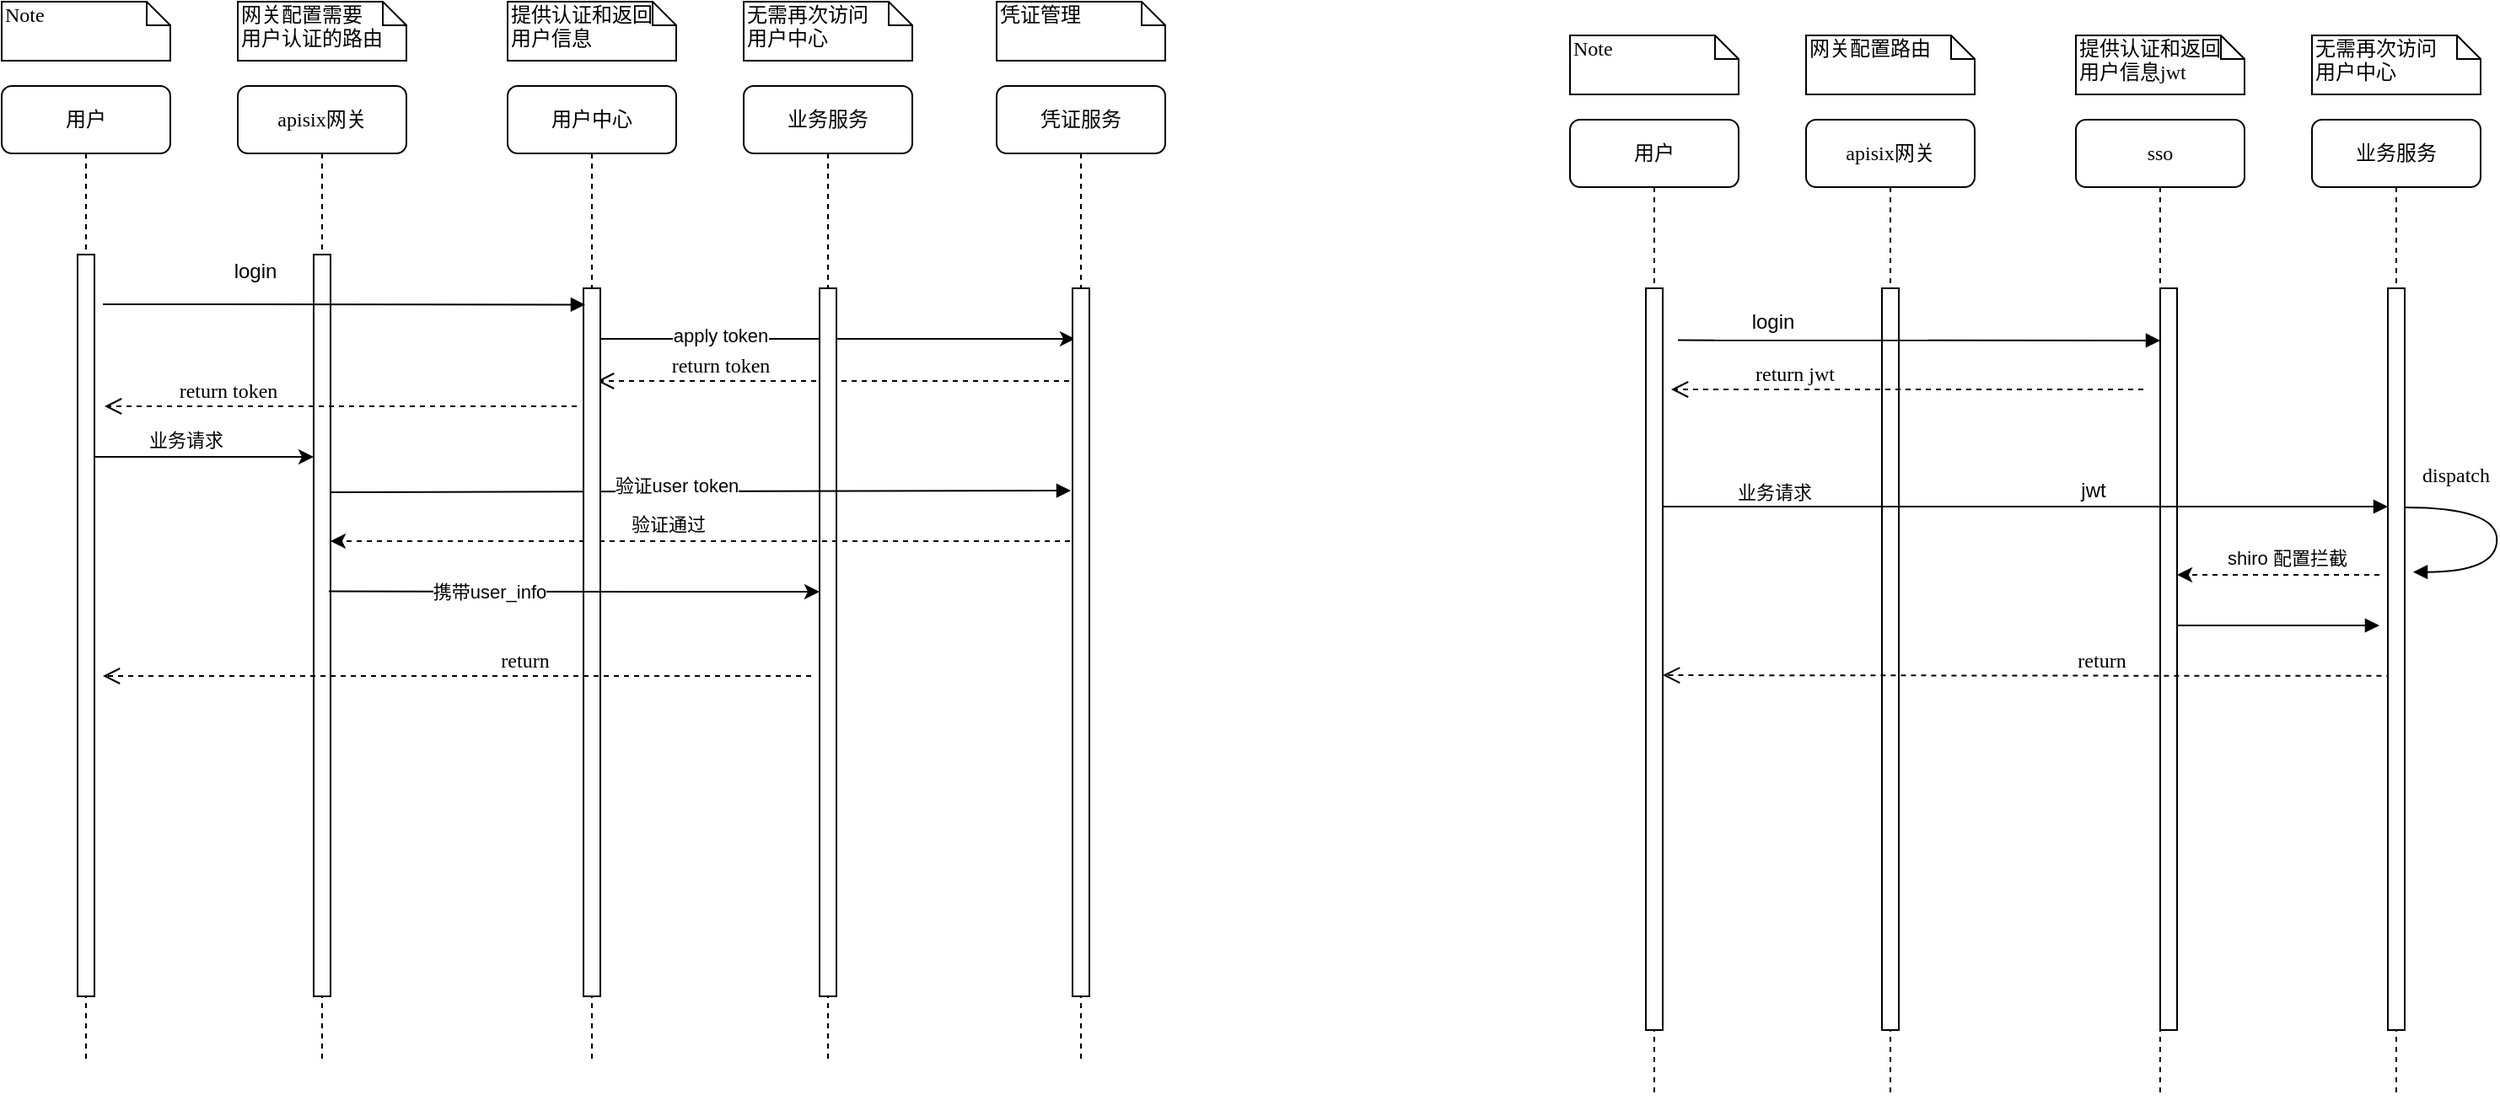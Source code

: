 <mxfile version="17.2.1" type="github">
  <diagram name="Page-1" id="13e1069c-82ec-6db2-03f1-153e76fe0fe0">
    <mxGraphModel dx="2254" dy="779" grid="1" gridSize="10" guides="1" tooltips="1" connect="1" arrows="1" fold="1" page="1" pageScale="1" pageWidth="1100" pageHeight="850" background="none" math="0" shadow="0">
      <root>
        <mxCell id="0" />
        <mxCell id="1" parent="0" />
        <mxCell id="7baba1c4bc27f4b0-4" value="业务服务" style="shape=umlLifeline;perimeter=lifelinePerimeter;whiteSpace=wrap;html=1;container=1;collapsible=0;recursiveResize=0;outlineConnect=0;rounded=1;shadow=0;comic=0;labelBackgroundColor=none;strokeWidth=1;fontFamily=Verdana;fontSize=12;align=center;" parent="1" vertex="1">
          <mxGeometry x="540" y="80" width="100" height="580" as="geometry" />
        </mxCell>
        <mxCell id="xFgPqB6fliDxRzHSpgU5-16" value="" style="endArrow=classic;html=1;rounded=0;exitX=1.3;exitY=0.227;exitDx=0;exitDy=0;exitPerimeter=0;shadow=0;" edge="1" parent="7baba1c4bc27f4b0-4">
          <mxGeometry width="50" height="50" relative="1" as="geometry">
            <mxPoint x="-88" y="150" as="sourcePoint" />
            <mxPoint x="196.5" y="150" as="targetPoint" />
          </mxGeometry>
        </mxCell>
        <mxCell id="xFgPqB6fliDxRzHSpgU5-17" value="apply&amp;nbsp;token" style="edgeLabel;html=1;align=center;verticalAlign=middle;resizable=0;points=[];" vertex="1" connectable="0" parent="xFgPqB6fliDxRzHSpgU5-16">
          <mxGeometry x="-0.48" y="2" relative="1" as="geometry">
            <mxPoint as="offset" />
          </mxGeometry>
        </mxCell>
        <mxCell id="xFgPqB6fliDxRzHSpgU5-18" value="return&amp;nbsp;token" style="html=1;verticalAlign=bottom;endArrow=open;dashed=1;endSize=8;labelBackgroundColor=none;fontFamily=Verdana;fontSize=12;edgeStyle=elbowEdgeStyle;elbow=vertical;" edge="1" parent="7baba1c4bc27f4b0-4">
          <mxGeometry x="0.481" relative="1" as="geometry">
            <mxPoint x="-87" y="175" as="targetPoint" />
            <Array as="points">
              <mxPoint x="-57" y="175" />
              <mxPoint x="-37" y="175" />
              <mxPoint x="-67" y="175" />
              <mxPoint x="-67" y="175" />
            </Array>
            <mxPoint x="193" y="175" as="sourcePoint" />
            <mxPoint as="offset" />
          </mxGeometry>
        </mxCell>
        <mxCell id="7baba1c4bc27f4b0-16" value="" style="html=1;points=[];perimeter=orthogonalPerimeter;rounded=0;shadow=0;comic=0;labelBackgroundColor=none;strokeWidth=1;fontFamily=Verdana;fontSize=12;align=center;" parent="1" vertex="1">
          <mxGeometry x="585" y="200" width="10" height="420" as="geometry" />
        </mxCell>
        <mxCell id="7baba1c4bc27f4b0-2" value="apisix网关" style="shape=umlLifeline;perimeter=lifelinePerimeter;whiteSpace=wrap;html=1;container=1;collapsible=0;recursiveResize=0;outlineConnect=0;rounded=1;shadow=0;comic=0;labelBackgroundColor=none;strokeWidth=1;fontFamily=Verdana;fontSize=12;align=center;" parent="1" vertex="1">
          <mxGeometry x="240" y="80" width="100" height="580" as="geometry" />
        </mxCell>
        <mxCell id="7baba1c4bc27f4b0-10" value="" style="html=1;points=[];perimeter=orthogonalPerimeter;rounded=0;shadow=0;comic=0;labelBackgroundColor=none;strokeWidth=1;fontFamily=Verdana;fontSize=12;align=center;" parent="7baba1c4bc27f4b0-2" vertex="1">
          <mxGeometry x="45" y="100" width="10" height="440" as="geometry" />
        </mxCell>
        <mxCell id="xFgPqB6fliDxRzHSpgU5-3" value="login" style="text;html=1;resizable=0;autosize=1;align=center;verticalAlign=middle;points=[];fillColor=none;strokeColor=none;rounded=0;" vertex="1" parent="7baba1c4bc27f4b0-2">
          <mxGeometry x="-10" y="100" width="40" height="20" as="geometry" />
        </mxCell>
        <mxCell id="xFgPqB6fliDxRzHSpgU5-11" value="return&amp;nbsp;token" style="html=1;verticalAlign=bottom;endArrow=open;dashed=1;endSize=8;labelBackgroundColor=none;fontFamily=Verdana;fontSize=12;edgeStyle=elbowEdgeStyle;elbow=vertical;" edge="1" parent="7baba1c4bc27f4b0-2">
          <mxGeometry x="0.481" relative="1" as="geometry">
            <mxPoint x="-79" y="190" as="targetPoint" />
            <Array as="points">
              <mxPoint x="-49" y="190" />
              <mxPoint x="-29" y="190" />
              <mxPoint x="-59" y="190" />
              <mxPoint x="-59" y="190" />
            </Array>
            <mxPoint x="201" y="190" as="sourcePoint" />
            <mxPoint as="offset" />
          </mxGeometry>
        </mxCell>
        <mxCell id="ht5kDJYPR5s3BAsfl9sB-37" value="" style="endArrow=classic;html=1;rounded=0;exitX=1.3;exitY=0.227;exitDx=0;exitDy=0;exitPerimeter=0;" parent="7baba1c4bc27f4b0-2" edge="1">
          <mxGeometry width="50" height="50" relative="1" as="geometry">
            <mxPoint x="-86.5" y="220.0" as="sourcePoint" />
            <mxPoint x="45" y="220.0" as="targetPoint" />
          </mxGeometry>
        </mxCell>
        <mxCell id="ht5kDJYPR5s3BAsfl9sB-44" value="业务请求" style="edgeLabel;html=1;align=center;verticalAlign=middle;resizable=0;points=[];" parent="ht5kDJYPR5s3BAsfl9sB-37" vertex="1" connectable="0">
          <mxGeometry x="-0.164" y="-3" relative="1" as="geometry">
            <mxPoint y="-13" as="offset" />
          </mxGeometry>
        </mxCell>
        <mxCell id="ht5kDJYPR5s3BAsfl9sB-42" value="" style="endArrow=classic;html=1;rounded=0;dashed=1;" parent="7baba1c4bc27f4b0-2" edge="1" source="xFgPqB6fliDxRzHSpgU5-12">
          <mxGeometry width="50" height="50" relative="1" as="geometry">
            <mxPoint x="200" y="270" as="sourcePoint" />
            <mxPoint x="55" y="270" as="targetPoint" />
            <Array as="points">
              <mxPoint x="135" y="270" />
            </Array>
          </mxGeometry>
        </mxCell>
        <mxCell id="ht5kDJYPR5s3BAsfl9sB-43" value="验证通过" style="edgeLabel;html=1;align=center;verticalAlign=middle;resizable=0;points=[];" parent="ht5kDJYPR5s3BAsfl9sB-42" vertex="1" connectable="0">
          <mxGeometry x="0.103" y="-3" relative="1" as="geometry">
            <mxPoint y="-7" as="offset" />
          </mxGeometry>
        </mxCell>
        <mxCell id="ht5kDJYPR5s3BAsfl9sB-38" value="" style="html=1;verticalAlign=bottom;endArrow=block;labelBackgroundColor=none;fontFamily=Verdana;fontSize=12;edgeStyle=elbowEdgeStyle;elbow=vertical;exitX=0.9;exitY=0.172;exitDx=0;exitDy=0;exitPerimeter=0;" parent="7baba1c4bc27f4b0-2" edge="1">
          <mxGeometry x="-0.154" y="10" relative="1" as="geometry">
            <mxPoint x="55" y="240.96" as="sourcePoint" />
            <mxPoint x="494" y="240" as="targetPoint" />
            <Array as="points">
              <mxPoint x="126" y="240" />
              <mxPoint x="186" y="250" />
              <mxPoint x="116" y="220" />
              <mxPoint x="86" y="240" />
            </Array>
            <mxPoint as="offset" />
          </mxGeometry>
        </mxCell>
        <mxCell id="ht5kDJYPR5s3BAsfl9sB-40" value="验证user&amp;nbsp;token" style="edgeLabel;html=1;align=center;verticalAlign=middle;resizable=0;points=[];" parent="ht5kDJYPR5s3BAsfl9sB-38" vertex="1" connectable="0">
          <mxGeometry x="-0.066" y="3" relative="1" as="geometry">
            <mxPoint as="offset" />
          </mxGeometry>
        </mxCell>
        <mxCell id="7baba1c4bc27f4b0-3" value="用户中心" style="shape=umlLifeline;perimeter=lifelinePerimeter;whiteSpace=wrap;html=1;container=1;collapsible=0;recursiveResize=0;outlineConnect=0;rounded=1;shadow=0;comic=0;labelBackgroundColor=none;strokeWidth=1;fontFamily=Verdana;fontSize=12;align=center;" parent="1" vertex="1">
          <mxGeometry x="400" y="80" width="100" height="580" as="geometry" />
        </mxCell>
        <mxCell id="7baba1c4bc27f4b0-13" value="" style="html=1;points=[];perimeter=orthogonalPerimeter;rounded=0;shadow=0;comic=0;labelBackgroundColor=none;strokeWidth=1;fontFamily=Verdana;fontSize=12;align=center;" parent="7baba1c4bc27f4b0-3" vertex="1">
          <mxGeometry x="45" y="120" width="10" height="420" as="geometry" />
        </mxCell>
        <mxCell id="7baba1c4bc27f4b0-8" value="用户" style="shape=umlLifeline;perimeter=lifelinePerimeter;whiteSpace=wrap;html=1;container=1;collapsible=0;recursiveResize=0;outlineConnect=0;rounded=1;shadow=0;comic=0;labelBackgroundColor=none;strokeWidth=1;fontFamily=Verdana;fontSize=12;align=center;" parent="1" vertex="1">
          <mxGeometry x="100" y="80" width="100" height="580" as="geometry" />
        </mxCell>
        <mxCell id="7baba1c4bc27f4b0-9" value="" style="html=1;points=[];perimeter=orthogonalPerimeter;rounded=0;shadow=0;comic=0;labelBackgroundColor=none;strokeWidth=1;fontFamily=Verdana;fontSize=12;align=center;" parent="7baba1c4bc27f4b0-8" vertex="1">
          <mxGeometry x="45" y="100" width="10" height="440" as="geometry" />
        </mxCell>
        <mxCell id="7baba1c4bc27f4b0-40" value="Note" style="shape=note;whiteSpace=wrap;html=1;size=14;verticalAlign=top;align=left;spacingTop=-6;rounded=0;shadow=0;comic=0;labelBackgroundColor=none;strokeWidth=1;fontFamily=Verdana;fontSize=12" parent="1" vertex="1">
          <mxGeometry x="100" y="30" width="100" height="35" as="geometry" />
        </mxCell>
        <mxCell id="7baba1c4bc27f4b0-41" value="网关配置需要&lt;br&gt;用户认证的路由" style="shape=note;whiteSpace=wrap;html=1;size=14;verticalAlign=top;align=left;spacingTop=-6;rounded=0;shadow=0;comic=0;labelBackgroundColor=none;strokeWidth=1;fontFamily=Verdana;fontSize=12" parent="1" vertex="1">
          <mxGeometry x="240" y="30" width="100" height="35" as="geometry" />
        </mxCell>
        <mxCell id="7baba1c4bc27f4b0-42" value="提供认证和返回&lt;br&gt;用户信息" style="shape=note;whiteSpace=wrap;html=1;size=14;verticalAlign=top;align=left;spacingTop=-6;rounded=0;shadow=0;comic=0;labelBackgroundColor=none;strokeWidth=1;fontFamily=Verdana;fontSize=12" parent="1" vertex="1">
          <mxGeometry x="400" y="30" width="100" height="35" as="geometry" />
        </mxCell>
        <mxCell id="7baba1c4bc27f4b0-43" value="无需再次访问&lt;br&gt;用户中心" style="shape=note;whiteSpace=wrap;html=1;size=14;verticalAlign=top;align=left;spacingTop=-6;rounded=0;shadow=0;comic=0;labelBackgroundColor=none;strokeWidth=1;fontFamily=Verdana;fontSize=12" parent="1" vertex="1">
          <mxGeometry x="540" y="30" width="100" height="35" as="geometry" />
        </mxCell>
        <mxCell id="ht5kDJYPR5s3BAsfl9sB-8" value="return" style="html=1;verticalAlign=bottom;endArrow=open;dashed=1;endSize=8;labelBackgroundColor=none;fontFamily=Verdana;fontSize=12;" parent="1" edge="1">
          <mxGeometry x="-0.188" relative="1" as="geometry">
            <mxPoint x="160" y="430" as="targetPoint" />
            <mxPoint x="580" y="430" as="sourcePoint" />
            <Array as="points" />
            <mxPoint as="offset" />
          </mxGeometry>
        </mxCell>
        <mxCell id="ht5kDJYPR5s3BAsfl9sB-10" value="apisix网关" style="shape=umlLifeline;perimeter=lifelinePerimeter;whiteSpace=wrap;html=1;container=1;collapsible=0;recursiveResize=0;outlineConnect=0;rounded=1;shadow=0;comic=0;labelBackgroundColor=none;strokeWidth=1;fontFamily=Verdana;fontSize=12;align=center;" parent="1" vertex="1">
          <mxGeometry x="1170" y="100" width="100" height="580" as="geometry" />
        </mxCell>
        <mxCell id="ht5kDJYPR5s3BAsfl9sB-11" value="" style="html=1;points=[];perimeter=orthogonalPerimeter;rounded=0;shadow=0;comic=0;labelBackgroundColor=none;strokeWidth=1;fontFamily=Verdana;fontSize=12;align=center;" parent="ht5kDJYPR5s3BAsfl9sB-10" vertex="1">
          <mxGeometry x="45" y="100" width="10" height="440" as="geometry" />
        </mxCell>
        <mxCell id="ht5kDJYPR5s3BAsfl9sB-13" value="sso" style="shape=umlLifeline;perimeter=lifelinePerimeter;whiteSpace=wrap;html=1;container=1;collapsible=0;recursiveResize=0;outlineConnect=0;rounded=1;shadow=0;comic=0;labelBackgroundColor=none;strokeWidth=1;fontFamily=Verdana;fontSize=12;align=center;" parent="1" vertex="1">
          <mxGeometry x="1330" y="100" width="100" height="580" as="geometry" />
        </mxCell>
        <mxCell id="ht5kDJYPR5s3BAsfl9sB-14" value="" style="html=1;points=[];perimeter=orthogonalPerimeter;rounded=0;shadow=0;comic=0;labelBackgroundColor=none;strokeWidth=1;fontFamily=Verdana;fontSize=12;align=center;" parent="ht5kDJYPR5s3BAsfl9sB-13" vertex="1">
          <mxGeometry x="50" y="100" width="10" height="440" as="geometry" />
        </mxCell>
        <mxCell id="ht5kDJYPR5s3BAsfl9sB-16" value="jwt" style="text;html=1;resizable=0;autosize=1;align=center;verticalAlign=middle;points=[];fillColor=none;strokeColor=none;rounded=0;" parent="ht5kDJYPR5s3BAsfl9sB-13" vertex="1">
          <mxGeometry x="-5" y="210" width="30" height="20" as="geometry" />
        </mxCell>
        <mxCell id="ht5kDJYPR5s3BAsfl9sB-31" value="" style="html=1;verticalAlign=bottom;endArrow=block;labelBackgroundColor=none;fontFamily=Verdana;fontSize=12;edgeStyle=elbowEdgeStyle;elbow=vertical;exitX=0.9;exitY=0.07;exitDx=0;exitDy=0;exitPerimeter=0;" parent="ht5kDJYPR5s3BAsfl9sB-13" edge="1">
          <mxGeometry x="-0.154" y="10" relative="1" as="geometry">
            <mxPoint x="-236" y="130.8" as="sourcePoint" />
            <mxPoint x="50" y="131" as="targetPoint" />
            <Array as="points">
              <mxPoint x="70" y="131" />
              <mxPoint x="-158.8" y="130" />
              <mxPoint x="-98.8" y="140" />
              <mxPoint x="-168.8" y="110" />
              <mxPoint x="-198.8" y="130" />
            </Array>
            <mxPoint as="offset" />
          </mxGeometry>
        </mxCell>
        <mxCell id="ht5kDJYPR5s3BAsfl9sB-17" value="业务服务" style="shape=umlLifeline;perimeter=lifelinePerimeter;whiteSpace=wrap;html=1;container=1;collapsible=0;recursiveResize=0;outlineConnect=0;rounded=1;shadow=0;comic=0;labelBackgroundColor=none;strokeWidth=1;fontFamily=Verdana;fontSize=12;align=center;" parent="1" vertex="1">
          <mxGeometry x="1470" y="100" width="100" height="580" as="geometry" />
        </mxCell>
        <mxCell id="ht5kDJYPR5s3BAsfl9sB-18" value="" style="html=1;verticalAlign=bottom;endArrow=block;labelBackgroundColor=none;fontFamily=Verdana;fontSize=12;edgeStyle=elbowEdgeStyle;elbow=vertical;" parent="ht5kDJYPR5s3BAsfl9sB-17" source="ht5kDJYPR5s3BAsfl9sB-20" edge="1">
          <mxGeometry x="-0.154" y="10" relative="1" as="geometry">
            <mxPoint x="-235" y="230.46" as="sourcePoint" />
            <mxPoint x="45" y="230" as="targetPoint" />
            <Array as="points">
              <mxPoint x="-164" y="229.5" />
              <mxPoint x="-104" y="239.5" />
              <mxPoint x="-174" y="209.5" />
              <mxPoint x="-204" y="229.5" />
            </Array>
            <mxPoint as="offset" />
          </mxGeometry>
        </mxCell>
        <mxCell id="ht5kDJYPR5s3BAsfl9sB-45" value="业务请求" style="edgeLabel;html=1;align=center;verticalAlign=middle;resizable=0;points=[];" parent="ht5kDJYPR5s3BAsfl9sB-18" vertex="1" connectable="0">
          <mxGeometry x="-0.667" y="-1" relative="1" as="geometry">
            <mxPoint x="-2" y="-10" as="offset" />
          </mxGeometry>
        </mxCell>
        <mxCell id="ht5kDJYPR5s3BAsfl9sB-19" value="dispatch" style="html=1;verticalAlign=bottom;endArrow=block;labelBackgroundColor=none;fontFamily=Verdana;fontSize=12;elbow=vertical;edgeStyle=orthogonalEdgeStyle;curved=1;entryX=1;entryY=0.286;entryPerimeter=0;exitX=1.038;exitY=0.345;exitPerimeter=0;" parent="ht5kDJYPR5s3BAsfl9sB-17" edge="1">
          <mxGeometry x="-0.58" y="10" relative="1" as="geometry">
            <mxPoint x="55.003" y="230" as="sourcePoint" />
            <mxPoint x="60.003" y="268.333" as="targetPoint" />
            <Array as="points">
              <mxPoint x="109.67" y="230" />
              <mxPoint x="109.67" y="268" />
            </Array>
            <mxPoint as="offset" />
          </mxGeometry>
        </mxCell>
        <mxCell id="ht5kDJYPR5s3BAsfl9sB-20" value="用户" style="shape=umlLifeline;perimeter=lifelinePerimeter;whiteSpace=wrap;html=1;container=1;collapsible=0;recursiveResize=0;outlineConnect=0;rounded=1;shadow=0;comic=0;labelBackgroundColor=none;strokeWidth=1;fontFamily=Verdana;fontSize=12;align=center;" parent="1" vertex="1">
          <mxGeometry x="1030" y="100" width="100" height="580" as="geometry" />
        </mxCell>
        <mxCell id="ht5kDJYPR5s3BAsfl9sB-21" value="" style="html=1;points=[];perimeter=orthogonalPerimeter;rounded=0;shadow=0;comic=0;labelBackgroundColor=none;strokeWidth=1;fontFamily=Verdana;fontSize=12;align=center;" parent="ht5kDJYPR5s3BAsfl9sB-20" vertex="1">
          <mxGeometry x="45" y="100" width="10" height="440" as="geometry" />
        </mxCell>
        <mxCell id="ht5kDJYPR5s3BAsfl9sB-28" value="return" style="html=1;verticalAlign=bottom;endArrow=open;dashed=1;endSize=8;labelBackgroundColor=none;fontFamily=Verdana;fontSize=12;entryX=0.18;entryY=0.522;entryDx=0;entryDy=0;entryPerimeter=0;" parent="ht5kDJYPR5s3BAsfl9sB-20" edge="1">
          <mxGeometry x="-0.188" relative="1" as="geometry">
            <mxPoint x="55.0" y="329.5" as="targetPoint" />
            <mxPoint x="493.2" y="329.82" as="sourcePoint" />
            <mxPoint as="offset" />
            <Array as="points">
              <mxPoint x="328.2" y="329.82" />
            </Array>
          </mxGeometry>
        </mxCell>
        <mxCell id="ht5kDJYPR5s3BAsfl9sB-22" value="" style="html=1;points=[];perimeter=orthogonalPerimeter;rounded=0;shadow=0;comic=0;labelBackgroundColor=none;strokeWidth=1;fontFamily=Verdana;fontSize=12;align=center;" parent="1" vertex="1">
          <mxGeometry x="1515" y="200" width="10" height="440" as="geometry" />
        </mxCell>
        <mxCell id="ht5kDJYPR5s3BAsfl9sB-24" value="Note" style="shape=note;whiteSpace=wrap;html=1;size=14;verticalAlign=top;align=left;spacingTop=-6;rounded=0;shadow=0;comic=0;labelBackgroundColor=none;strokeWidth=1;fontFamily=Verdana;fontSize=12" parent="1" vertex="1">
          <mxGeometry x="1030" y="50" width="100" height="35" as="geometry" />
        </mxCell>
        <mxCell id="ht5kDJYPR5s3BAsfl9sB-25" value="网关配置路由" style="shape=note;whiteSpace=wrap;html=1;size=14;verticalAlign=top;align=left;spacingTop=-6;rounded=0;shadow=0;comic=0;labelBackgroundColor=none;strokeWidth=1;fontFamily=Verdana;fontSize=12" parent="1" vertex="1">
          <mxGeometry x="1170" y="50" width="100" height="35" as="geometry" />
        </mxCell>
        <mxCell id="ht5kDJYPR5s3BAsfl9sB-26" value="提供认证和返回&lt;br&gt;用户信息jwt" style="shape=note;whiteSpace=wrap;html=1;size=14;verticalAlign=top;align=left;spacingTop=-6;rounded=0;shadow=0;comic=0;labelBackgroundColor=none;strokeWidth=1;fontFamily=Verdana;fontSize=12" parent="1" vertex="1">
          <mxGeometry x="1330" y="50" width="100" height="35" as="geometry" />
        </mxCell>
        <mxCell id="ht5kDJYPR5s3BAsfl9sB-27" value="无需再次访问&lt;br&gt;用户中心" style="shape=note;whiteSpace=wrap;html=1;size=14;verticalAlign=top;align=left;spacingTop=-6;rounded=0;shadow=0;comic=0;labelBackgroundColor=none;strokeWidth=1;fontFamily=Verdana;fontSize=12" parent="1" vertex="1">
          <mxGeometry x="1470" y="50" width="100" height="35" as="geometry" />
        </mxCell>
        <mxCell id="ht5kDJYPR5s3BAsfl9sB-12" value="return&amp;nbsp;jwt" style="html=1;verticalAlign=bottom;endArrow=open;dashed=1;endSize=8;labelBackgroundColor=none;fontFamily=Verdana;fontSize=12;edgeStyle=elbowEdgeStyle;elbow=vertical;" parent="1" edge="1">
          <mxGeometry x="0.481" relative="1" as="geometry">
            <mxPoint x="1090" y="260" as="targetPoint" />
            <Array as="points">
              <mxPoint x="1120" y="260" />
              <mxPoint x="1140" y="260" />
              <mxPoint x="1110" y="260" />
              <mxPoint x="1110" y="260" />
            </Array>
            <mxPoint x="1370" y="260" as="sourcePoint" />
            <mxPoint as="offset" />
          </mxGeometry>
        </mxCell>
        <mxCell id="ht5kDJYPR5s3BAsfl9sB-32" value="login" style="text;html=1;resizable=0;autosize=1;align=center;verticalAlign=middle;points=[];fillColor=none;strokeColor=none;rounded=0;" parent="1" vertex="1">
          <mxGeometry x="1130" y="210" width="40" height="20" as="geometry" />
        </mxCell>
        <mxCell id="ht5kDJYPR5s3BAsfl9sB-41" value="" style="endArrow=classic;html=1;rounded=0;exitX=0.9;exitY=0.454;exitDx=0;exitDy=0;exitPerimeter=0;" parent="1" source="7baba1c4bc27f4b0-10" target="7baba1c4bc27f4b0-16" edge="1">
          <mxGeometry width="50" height="50" relative="1" as="geometry">
            <mxPoint x="740" y="350" as="sourcePoint" />
            <mxPoint x="790" y="300" as="targetPoint" />
            <Array as="points">
              <mxPoint x="480" y="380" />
            </Array>
          </mxGeometry>
        </mxCell>
        <mxCell id="xFgPqB6fliDxRzHSpgU5-1" value="携带user_info" style="edgeLabel;html=1;align=center;verticalAlign=middle;resizable=0;points=[];" vertex="1" connectable="0" parent="ht5kDJYPR5s3BAsfl9sB-41">
          <mxGeometry x="-0.351" relative="1" as="geometry">
            <mxPoint as="offset" />
          </mxGeometry>
        </mxCell>
        <mxCell id="ht5kDJYPR5s3BAsfl9sB-46" value="" style="endArrow=classic;html=1;rounded=0;dashed=1;" parent="1" target="ht5kDJYPR5s3BAsfl9sB-14" edge="1">
          <mxGeometry width="50" height="50" relative="1" as="geometry">
            <mxPoint x="1510" y="370" as="sourcePoint" />
            <mxPoint x="1080" y="310" as="targetPoint" />
            <Array as="points">
              <mxPoint x="1440" y="370" />
            </Array>
          </mxGeometry>
        </mxCell>
        <mxCell id="ht5kDJYPR5s3BAsfl9sB-47" value="shiro 配置拦截" style="edgeLabel;html=1;align=center;verticalAlign=middle;resizable=0;points=[];" parent="ht5kDJYPR5s3BAsfl9sB-46" vertex="1" connectable="0">
          <mxGeometry x="-0.072" y="1" relative="1" as="geometry">
            <mxPoint y="-11" as="offset" />
          </mxGeometry>
        </mxCell>
        <mxCell id="ht5kDJYPR5s3BAsfl9sB-52" value="" style="html=1;verticalAlign=bottom;endArrow=block;labelBackgroundColor=none;fontFamily=Verdana;fontSize=12;edgeStyle=elbowEdgeStyle;elbow=vertical;" parent="1" edge="1">
          <mxGeometry x="-0.154" y="10" relative="1" as="geometry">
            <mxPoint x="1390" y="400" as="sourcePoint" />
            <mxPoint x="1510" y="400" as="targetPoint" />
            <Array as="points">
              <mxPoint x="1426" y="400" />
              <mxPoint x="1461" y="400" />
              <mxPoint x="1521" y="410" />
              <mxPoint x="1451" y="380" />
              <mxPoint x="1421" y="400" />
            </Array>
            <mxPoint as="offset" />
          </mxGeometry>
        </mxCell>
        <mxCell id="xFgPqB6fliDxRzHSpgU5-2" value="" style="html=1;verticalAlign=bottom;endArrow=block;labelBackgroundColor=none;fontFamily=Verdana;fontSize=12;edgeStyle=elbowEdgeStyle;elbow=vertical;exitX=0.9;exitY=0.07;exitDx=0;exitDy=0;exitPerimeter=0;" edge="1" parent="1">
          <mxGeometry x="-0.154" y="10" relative="1" as="geometry">
            <mxPoint x="160" y="209.5" as="sourcePoint" />
            <mxPoint x="446" y="209.7" as="targetPoint" />
            <Array as="points">
              <mxPoint x="466" y="209.7" />
              <mxPoint x="237.2" y="208.7" />
              <mxPoint x="297.2" y="218.7" />
              <mxPoint x="227.2" y="188.7" />
              <mxPoint x="197.2" y="208.7" />
            </Array>
            <mxPoint as="offset" />
          </mxGeometry>
        </mxCell>
        <mxCell id="xFgPqB6fliDxRzHSpgU5-12" value="凭证服务" style="shape=umlLifeline;perimeter=lifelinePerimeter;whiteSpace=wrap;html=1;container=1;collapsible=0;recursiveResize=0;outlineConnect=0;rounded=1;shadow=0;comic=0;labelBackgroundColor=none;strokeWidth=1;fontFamily=Verdana;fontSize=12;align=center;" vertex="1" parent="1">
          <mxGeometry x="690" y="80" width="100" height="580" as="geometry" />
        </mxCell>
        <mxCell id="xFgPqB6fliDxRzHSpgU5-14" value="" style="html=1;points=[];perimeter=orthogonalPerimeter;rounded=0;shadow=0;comic=0;labelBackgroundColor=none;strokeWidth=1;fontFamily=Verdana;fontSize=12;align=center;" vertex="1" parent="1">
          <mxGeometry x="735" y="200" width="10" height="420" as="geometry" />
        </mxCell>
        <mxCell id="xFgPqB6fliDxRzHSpgU5-15" value="凭证管理" style="shape=note;whiteSpace=wrap;html=1;size=14;verticalAlign=top;align=left;spacingTop=-6;rounded=0;shadow=0;comic=0;labelBackgroundColor=none;strokeWidth=1;fontFamily=Verdana;fontSize=12" vertex="1" parent="1">
          <mxGeometry x="690" y="30" width="100" height="35" as="geometry" />
        </mxCell>
      </root>
    </mxGraphModel>
  </diagram>
</mxfile>
